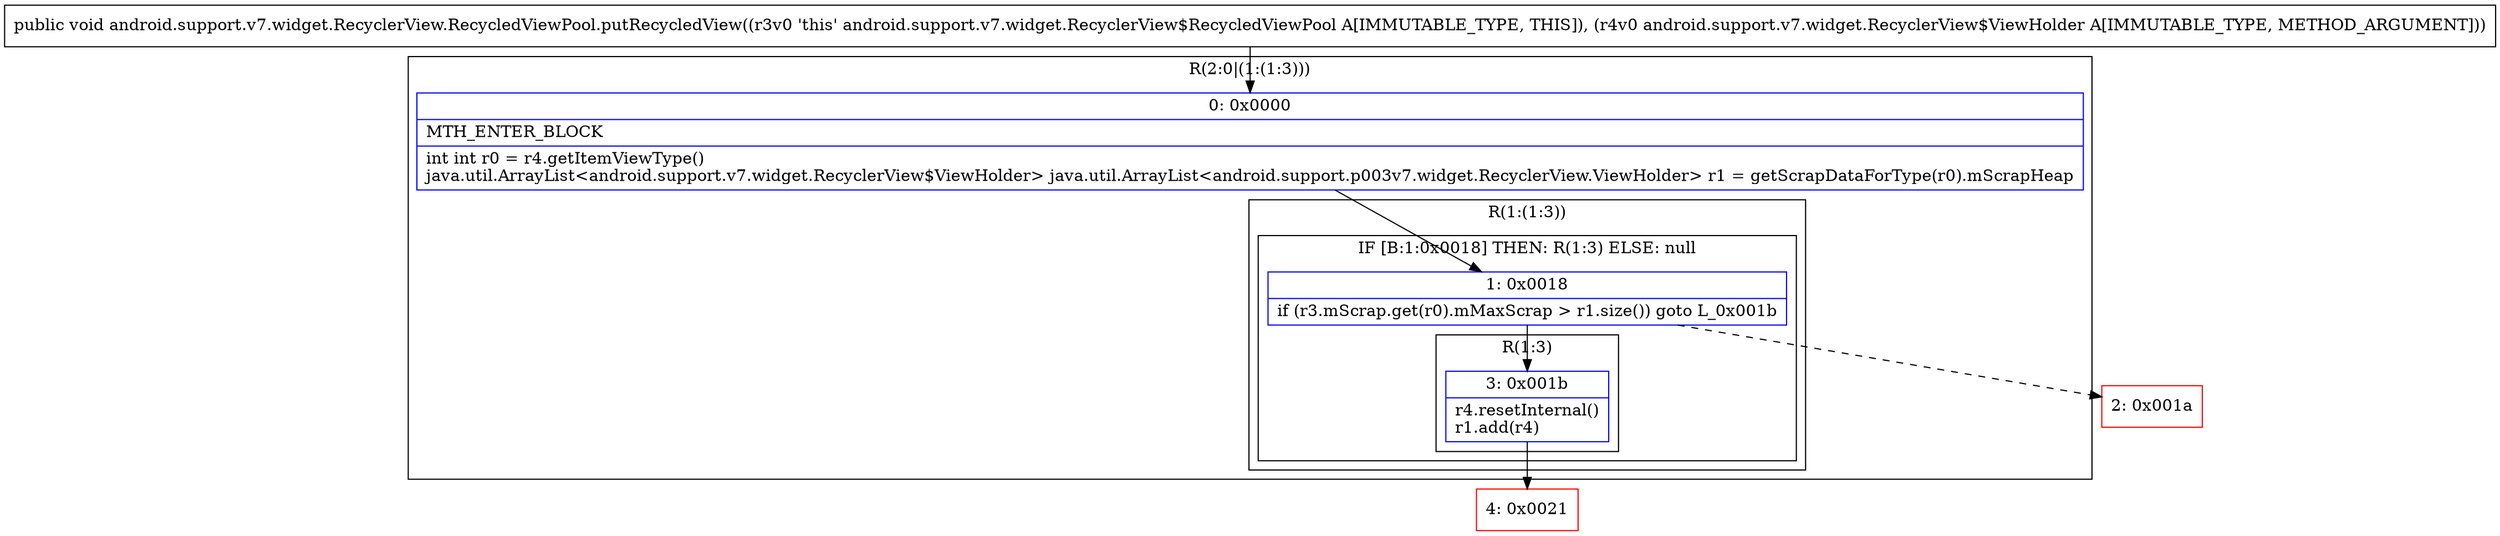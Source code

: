 digraph "CFG forandroid.support.v7.widget.RecyclerView.RecycledViewPool.putRecycledView(Landroid\/support\/v7\/widget\/RecyclerView$ViewHolder;)V" {
subgraph cluster_Region_817462150 {
label = "R(2:0|(1:(1:3)))";
node [shape=record,color=blue];
Node_0 [shape=record,label="{0\:\ 0x0000|MTH_ENTER_BLOCK\l|int int r0 = r4.getItemViewType()\ljava.util.ArrayList\<android.support.v7.widget.RecyclerView$ViewHolder\> java.util.ArrayList\<android.support.p003v7.widget.RecyclerView.ViewHolder\> r1 = getScrapDataForType(r0).mScrapHeap\l}"];
subgraph cluster_Region_1007183606 {
label = "R(1:(1:3))";
node [shape=record,color=blue];
subgraph cluster_IfRegion_1477399688 {
label = "IF [B:1:0x0018] THEN: R(1:3) ELSE: null";
node [shape=record,color=blue];
Node_1 [shape=record,label="{1\:\ 0x0018|if (r3.mScrap.get(r0).mMaxScrap \> r1.size()) goto L_0x001b\l}"];
subgraph cluster_Region_2017432698 {
label = "R(1:3)";
node [shape=record,color=blue];
Node_3 [shape=record,label="{3\:\ 0x001b|r4.resetInternal()\lr1.add(r4)\l}"];
}
}
}
}
Node_2 [shape=record,color=red,label="{2\:\ 0x001a}"];
Node_4 [shape=record,color=red,label="{4\:\ 0x0021}"];
MethodNode[shape=record,label="{public void android.support.v7.widget.RecyclerView.RecycledViewPool.putRecycledView((r3v0 'this' android.support.v7.widget.RecyclerView$RecycledViewPool A[IMMUTABLE_TYPE, THIS]), (r4v0 android.support.v7.widget.RecyclerView$ViewHolder A[IMMUTABLE_TYPE, METHOD_ARGUMENT])) }"];
MethodNode -> Node_0;
Node_0 -> Node_1;
Node_1 -> Node_2[style=dashed];
Node_1 -> Node_3;
Node_3 -> Node_4;
}

